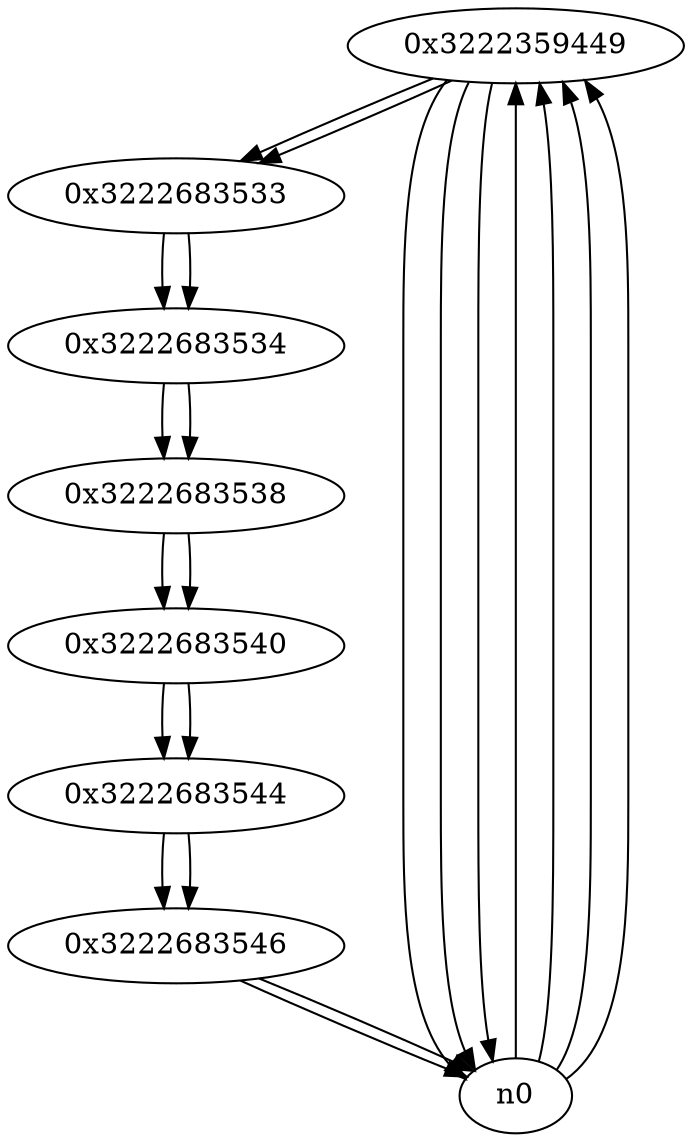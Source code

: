 digraph G{
/* nodes */
  n1 [label="0x3222359449"]
  n2 [label="0x3222683533"]
  n3 [label="0x3222683534"]
  n4 [label="0x3222683538"]
  n5 [label="0x3222683540"]
  n6 [label="0x3222683544"]
  n7 [label="0x3222683546"]
/* edges */
n1 -> n0;
n1 -> n2;
n1 -> n0;
n1 -> n0;
n0 -> n1;
n0 -> n1;
n0 -> n1;
n0 -> n1;
n2 -> n3;
n1 -> n2;
n3 -> n4;
n2 -> n3;
n4 -> n5;
n3 -> n4;
n5 -> n6;
n4 -> n5;
n6 -> n7;
n5 -> n6;
n7 -> n0;
n7 -> n0;
n6 -> n7;
}
